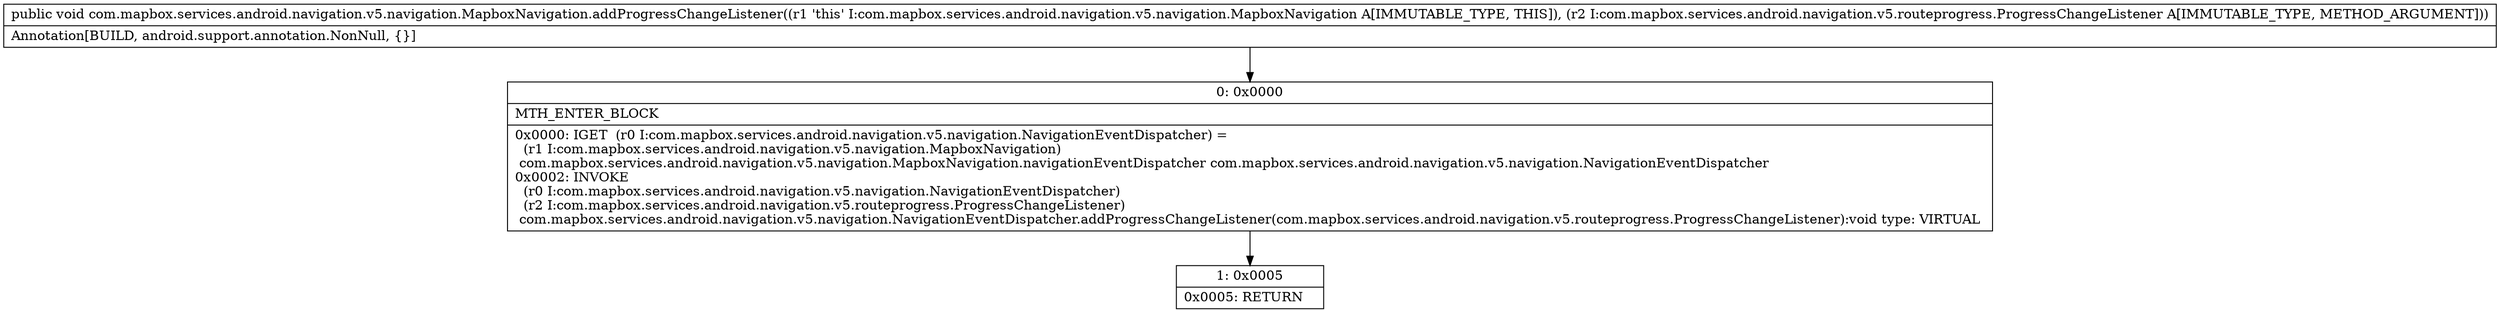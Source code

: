 digraph "CFG forcom.mapbox.services.android.navigation.v5.navigation.MapboxNavigation.addProgressChangeListener(Lcom\/mapbox\/services\/android\/navigation\/v5\/routeprogress\/ProgressChangeListener;)V" {
Node_0 [shape=record,label="{0\:\ 0x0000|MTH_ENTER_BLOCK\l|0x0000: IGET  (r0 I:com.mapbox.services.android.navigation.v5.navigation.NavigationEventDispatcher) = \l  (r1 I:com.mapbox.services.android.navigation.v5.navigation.MapboxNavigation)\l com.mapbox.services.android.navigation.v5.navigation.MapboxNavigation.navigationEventDispatcher com.mapbox.services.android.navigation.v5.navigation.NavigationEventDispatcher \l0x0002: INVOKE  \l  (r0 I:com.mapbox.services.android.navigation.v5.navigation.NavigationEventDispatcher)\l  (r2 I:com.mapbox.services.android.navigation.v5.routeprogress.ProgressChangeListener)\l com.mapbox.services.android.navigation.v5.navigation.NavigationEventDispatcher.addProgressChangeListener(com.mapbox.services.android.navigation.v5.routeprogress.ProgressChangeListener):void type: VIRTUAL \l}"];
Node_1 [shape=record,label="{1\:\ 0x0005|0x0005: RETURN   \l}"];
MethodNode[shape=record,label="{public void com.mapbox.services.android.navigation.v5.navigation.MapboxNavigation.addProgressChangeListener((r1 'this' I:com.mapbox.services.android.navigation.v5.navigation.MapboxNavigation A[IMMUTABLE_TYPE, THIS]), (r2 I:com.mapbox.services.android.navigation.v5.routeprogress.ProgressChangeListener A[IMMUTABLE_TYPE, METHOD_ARGUMENT]))  | Annotation[BUILD, android.support.annotation.NonNull, \{\}]\l}"];
MethodNode -> Node_0;
Node_0 -> Node_1;
}


